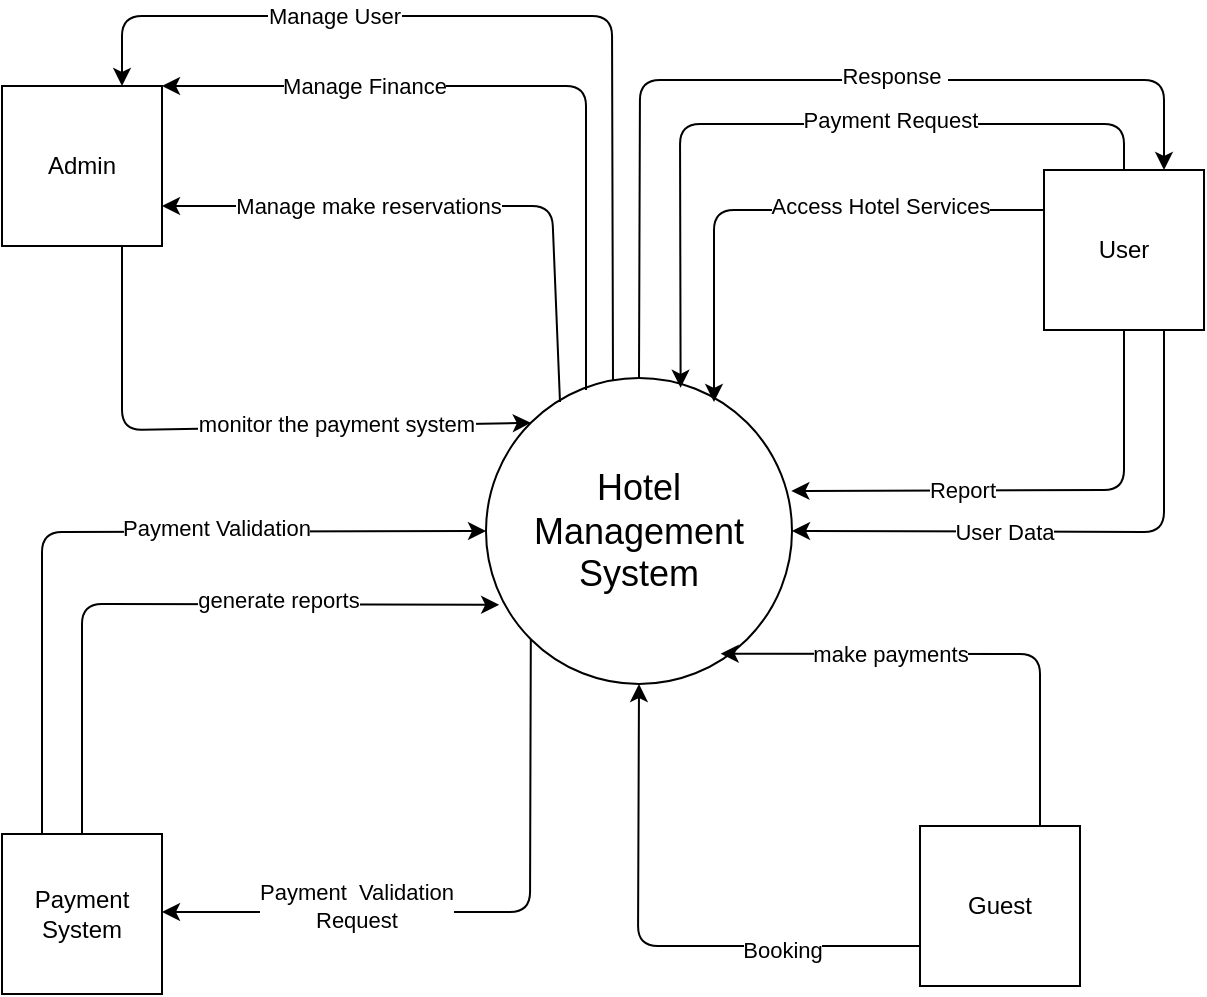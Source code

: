 <mxfile version="21.3.2" type="github">
  <diagram name="Trang-1" id="V4eBONcJAfwWmdp6WctE">
    <mxGraphModel dx="1255" dy="1213" grid="0" gridSize="10" guides="1" tooltips="1" connect="1" arrows="1" fold="1" page="0" pageScale="1" pageWidth="291" pageHeight="413" math="0" shadow="0">
      <root>
        <mxCell id="0" />
        <mxCell id="1" parent="0" />
        <mxCell id="bVfODyI7vAdDTPotImMn-1" value="&lt;font style=&quot;font-size: 18px;&quot;&gt;Hotel Management System&lt;/font&gt;" style="ellipse;whiteSpace=wrap;html=1;aspect=fixed;rounded=1;" vertex="1" parent="1">
          <mxGeometry x="123" y="99" width="153" height="153" as="geometry" />
        </mxCell>
        <mxCell id="bVfODyI7vAdDTPotImMn-13" value="" style="endArrow=classic;html=1;rounded=1;exitX=0.5;exitY=0;exitDx=0;exitDy=0;entryX=0.75;entryY=0;entryDx=0;entryDy=0;" edge="1" parent="1" source="bVfODyI7vAdDTPotImMn-1" target="bVfODyI7vAdDTPotImMn-21">
          <mxGeometry relative="1" as="geometry">
            <mxPoint x="205" y="79" as="sourcePoint" />
            <mxPoint x="422" y="-2" as="targetPoint" />
            <Array as="points">
              <mxPoint x="200" y="-50" />
              <mxPoint x="462" y="-50" />
            </Array>
          </mxGeometry>
        </mxCell>
        <mxCell id="bVfODyI7vAdDTPotImMn-14" value="Response&amp;nbsp;" style="edgeLabel;resizable=0;html=1;align=center;verticalAlign=middle;rounded=1;" connectable="0" vertex="1" parent="bVfODyI7vAdDTPotImMn-13">
          <mxGeometry relative="1" as="geometry">
            <mxPoint x="48" y="-2" as="offset" />
          </mxGeometry>
        </mxCell>
        <mxCell id="bVfODyI7vAdDTPotImMn-19" value="" style="endArrow=classic;html=1;rounded=1;exitX=0.5;exitY=0;exitDx=0;exitDy=0;entryX=0.636;entryY=0.032;entryDx=0;entryDy=0;entryPerimeter=0;" edge="1" parent="1" source="bVfODyI7vAdDTPotImMn-21" target="bVfODyI7vAdDTPotImMn-1">
          <mxGeometry relative="1" as="geometry">
            <mxPoint x="210" y="109" as="sourcePoint" />
            <mxPoint x="395" y="16" as="targetPoint" />
            <Array as="points">
              <mxPoint x="442" y="-28" />
              <mxPoint x="220" y="-28" />
            </Array>
          </mxGeometry>
        </mxCell>
        <mxCell id="bVfODyI7vAdDTPotImMn-20" value="Payment Request" style="edgeLabel;resizable=0;html=1;align=center;verticalAlign=middle;rounded=1;" connectable="0" vertex="1" parent="bVfODyI7vAdDTPotImMn-19">
          <mxGeometry relative="1" as="geometry">
            <mxPoint x="48" y="-2" as="offset" />
          </mxGeometry>
        </mxCell>
        <mxCell id="bVfODyI7vAdDTPotImMn-21" value="User" style="whiteSpace=wrap;html=1;aspect=fixed;rounded=0;" vertex="1" parent="1">
          <mxGeometry x="402" y="-5" width="80" height="80" as="geometry" />
        </mxCell>
        <mxCell id="bVfODyI7vAdDTPotImMn-22" value="Admin" style="whiteSpace=wrap;html=1;aspect=fixed;rounded=0;" vertex="1" parent="1">
          <mxGeometry x="-119" y="-47" width="80" height="80" as="geometry" />
        </mxCell>
        <mxCell id="bVfODyI7vAdDTPotImMn-23" value="Payment System" style="whiteSpace=wrap;html=1;aspect=fixed;rounded=0;" vertex="1" parent="1">
          <mxGeometry x="-119" y="327" width="80" height="80" as="geometry" />
        </mxCell>
        <mxCell id="bVfODyI7vAdDTPotImMn-25" value="Guest" style="whiteSpace=wrap;html=1;aspect=fixed;rounded=0;" vertex="1" parent="1">
          <mxGeometry x="340" y="323" width="80" height="80" as="geometry" />
        </mxCell>
        <mxCell id="bVfODyI7vAdDTPotImMn-26" value="" style="endArrow=classic;html=1;rounded=1;entryX=1;entryY=0;entryDx=0;entryDy=0;" edge="1" parent="1" target="bVfODyI7vAdDTPotImMn-22">
          <mxGeometry relative="1" as="geometry">
            <mxPoint x="173" y="105" as="sourcePoint" />
            <mxPoint x="57" y="148" as="targetPoint" />
            <Array as="points">
              <mxPoint x="173" y="-47" />
            </Array>
          </mxGeometry>
        </mxCell>
        <mxCell id="bVfODyI7vAdDTPotImMn-27" value="Manage Finance" style="edgeLabel;resizable=0;html=1;align=center;verticalAlign=middle;rounded=1;" connectable="0" vertex="1" parent="bVfODyI7vAdDTPotImMn-26">
          <mxGeometry relative="1" as="geometry">
            <mxPoint x="-81" as="offset" />
          </mxGeometry>
        </mxCell>
        <mxCell id="bVfODyI7vAdDTPotImMn-28" value="" style="endArrow=classic;html=1;rounded=1;exitX=0.415;exitY=0.007;exitDx=0;exitDy=0;exitPerimeter=0;entryX=0.75;entryY=0;entryDx=0;entryDy=0;" edge="1" parent="1" source="bVfODyI7vAdDTPotImMn-1" target="bVfODyI7vAdDTPotImMn-22">
          <mxGeometry relative="1" as="geometry">
            <mxPoint x="50" y="136" as="sourcePoint" />
            <mxPoint x="-58" y="-78" as="targetPoint" />
            <Array as="points">
              <mxPoint x="186" y="-82" />
              <mxPoint x="-59" y="-82" />
            </Array>
          </mxGeometry>
        </mxCell>
        <mxCell id="bVfODyI7vAdDTPotImMn-29" value="Manage User" style="edgeLabel;resizable=0;html=1;align=center;verticalAlign=middle;rounded=1;" connectable="0" vertex="1" parent="bVfODyI7vAdDTPotImMn-28">
          <mxGeometry relative="1" as="geometry">
            <mxPoint x="-90" as="offset" />
          </mxGeometry>
        </mxCell>
        <mxCell id="bVfODyI7vAdDTPotImMn-30" value="" style="endArrow=classic;html=1;rounded=1;entryX=1;entryY=0.75;entryDx=0;entryDy=0;" edge="1" parent="1" target="bVfODyI7vAdDTPotImMn-22">
          <mxGeometry relative="1" as="geometry">
            <mxPoint x="160" y="111" as="sourcePoint" />
            <mxPoint x="-29" y="-37" as="targetPoint" />
            <Array as="points">
              <mxPoint x="156" y="13" />
            </Array>
          </mxGeometry>
        </mxCell>
        <mxCell id="bVfODyI7vAdDTPotImMn-31" value="Manage make reservations" style="edgeLabel;resizable=0;html=1;align=center;verticalAlign=middle;rounded=1;" connectable="0" vertex="1" parent="bVfODyI7vAdDTPotImMn-30">
          <mxGeometry relative="1" as="geometry">
            <mxPoint x="-44" as="offset" />
          </mxGeometry>
        </mxCell>
        <mxCell id="bVfODyI7vAdDTPotImMn-32" value="" style="endArrow=classic;html=1;rounded=1;entryX=0;entryY=0;entryDx=0;entryDy=0;exitX=0.75;exitY=1;exitDx=0;exitDy=0;" edge="1" parent="1" source="bVfODyI7vAdDTPotImMn-22" target="bVfODyI7vAdDTPotImMn-1">
          <mxGeometry relative="1" as="geometry">
            <mxPoint x="170" y="121" as="sourcePoint" />
            <mxPoint x="-29" y="3" as="targetPoint" />
            <Array as="points">
              <mxPoint x="-59" y="125" />
            </Array>
          </mxGeometry>
        </mxCell>
        <mxCell id="bVfODyI7vAdDTPotImMn-33" value="monitor the payment system" style="edgeLabel;resizable=0;html=1;align=center;verticalAlign=middle;rounded=1;" connectable="0" vertex="1" parent="bVfODyI7vAdDTPotImMn-32">
          <mxGeometry relative="1" as="geometry">
            <mxPoint x="51" y="-2" as="offset" />
          </mxGeometry>
        </mxCell>
        <mxCell id="bVfODyI7vAdDTPotImMn-34" value="" style="endArrow=classic;html=1;rounded=1;exitX=0;exitY=0.25;exitDx=0;exitDy=0;" edge="1" parent="1" source="bVfODyI7vAdDTPotImMn-21">
          <mxGeometry relative="1" as="geometry">
            <mxPoint x="416" y="14" as="sourcePoint" />
            <mxPoint x="237" y="111" as="targetPoint" />
            <Array as="points">
              <mxPoint x="237" y="15" />
            </Array>
          </mxGeometry>
        </mxCell>
        <mxCell id="bVfODyI7vAdDTPotImMn-35" value="Access Hotel Services" style="edgeLabel;resizable=0;html=1;align=center;verticalAlign=middle;rounded=1;" connectable="0" vertex="1" parent="bVfODyI7vAdDTPotImMn-34">
          <mxGeometry relative="1" as="geometry">
            <mxPoint x="48" y="-2" as="offset" />
          </mxGeometry>
        </mxCell>
        <mxCell id="bVfODyI7vAdDTPotImMn-39" value="" style="endArrow=classic;html=1;rounded=1;entryX=0.998;entryY=0.369;entryDx=0;entryDy=0;entryPerimeter=0;exitX=0.5;exitY=1;exitDx=0;exitDy=0;" edge="1" parent="1" source="bVfODyI7vAdDTPotImMn-21" target="bVfODyI7vAdDTPotImMn-1">
          <mxGeometry relative="1" as="geometry">
            <mxPoint x="436" y="99" as="sourcePoint" />
            <mxPoint x="285" y="195" as="targetPoint" />
            <Array as="points">
              <mxPoint x="442" y="155" />
            </Array>
          </mxGeometry>
        </mxCell>
        <mxCell id="bVfODyI7vAdDTPotImMn-40" value="Report" style="edgeLabel;resizable=0;html=1;align=center;verticalAlign=middle;rounded=1;" connectable="0" vertex="1" parent="bVfODyI7vAdDTPotImMn-39">
          <mxGeometry relative="1" as="geometry">
            <mxPoint x="-38" as="offset" />
          </mxGeometry>
        </mxCell>
        <mxCell id="bVfODyI7vAdDTPotImMn-41" value="" style="endArrow=classic;html=1;rounded=1;entryX=1;entryY=0.5;entryDx=0;entryDy=0;exitX=0.75;exitY=1;exitDx=0;exitDy=0;" edge="1" parent="1" source="bVfODyI7vAdDTPotImMn-21" target="bVfODyI7vAdDTPotImMn-1">
          <mxGeometry relative="1" as="geometry">
            <mxPoint x="451" y="94" as="sourcePoint" />
            <mxPoint x="285" y="200" as="targetPoint" />
            <Array as="points">
              <mxPoint x="462" y="176" />
            </Array>
          </mxGeometry>
        </mxCell>
        <mxCell id="bVfODyI7vAdDTPotImMn-42" value="User Data" style="edgeLabel;resizable=0;html=1;align=center;verticalAlign=middle;rounded=1;" connectable="0" vertex="1" parent="bVfODyI7vAdDTPotImMn-41">
          <mxGeometry relative="1" as="geometry">
            <mxPoint x="-38" as="offset" />
          </mxGeometry>
        </mxCell>
        <mxCell id="bVfODyI7vAdDTPotImMn-43" value="" style="endArrow=classic;html=1;rounded=1;entryX=0;entryY=0.5;entryDx=0;entryDy=0;exitX=0.25;exitY=0;exitDx=0;exitDy=0;" edge="1" parent="1" source="bVfODyI7vAdDTPotImMn-23" target="bVfODyI7vAdDTPotImMn-1">
          <mxGeometry relative="1" as="geometry">
            <mxPoint x="-66" y="217" as="sourcePoint" />
            <mxPoint x="138" y="305" as="targetPoint" />
            <Array as="points">
              <mxPoint x="-99" y="176" />
            </Array>
          </mxGeometry>
        </mxCell>
        <mxCell id="bVfODyI7vAdDTPotImMn-44" value="Payment Validation" style="edgeLabel;resizable=0;html=1;align=center;verticalAlign=middle;rounded=1;" connectable="0" vertex="1" parent="bVfODyI7vAdDTPotImMn-43">
          <mxGeometry relative="1" as="geometry">
            <mxPoint x="51" y="-2" as="offset" />
          </mxGeometry>
        </mxCell>
        <mxCell id="bVfODyI7vAdDTPotImMn-45" value="" style="endArrow=classic;html=1;rounded=1;entryX=1;entryY=0.5;entryDx=0;entryDy=0;exitX=0;exitY=1;exitDx=0;exitDy=0;" edge="1" parent="1" source="bVfODyI7vAdDTPotImMn-1">
          <mxGeometry relative="1" as="geometry">
            <mxPoint x="160" y="484" as="sourcePoint" />
            <mxPoint x="-39" y="366" as="targetPoint" />
            <Array as="points">
              <mxPoint x="145" y="366" />
            </Array>
          </mxGeometry>
        </mxCell>
        <mxCell id="bVfODyI7vAdDTPotImMn-46" value="Payment&amp;nbsp; Validation&lt;br&gt;Request" style="edgeLabel;resizable=0;html=1;align=center;verticalAlign=middle;rounded=1;" connectable="0" vertex="1" parent="bVfODyI7vAdDTPotImMn-45">
          <mxGeometry relative="1" as="geometry">
            <mxPoint x="-64" y="-3" as="offset" />
          </mxGeometry>
        </mxCell>
        <mxCell id="bVfODyI7vAdDTPotImMn-47" value="" style="endArrow=classic;html=1;rounded=1;entryX=0.767;entryY=0.901;entryDx=0;entryDy=0;exitX=0.75;exitY=0;exitDx=0;exitDy=0;entryPerimeter=0;" edge="1" parent="1" source="bVfODyI7vAdDTPotImMn-25" target="bVfODyI7vAdDTPotImMn-1">
          <mxGeometry relative="1" as="geometry">
            <mxPoint x="434" y="139" as="sourcePoint" />
            <mxPoint x="248" y="240" as="targetPoint" />
            <Array as="points">
              <mxPoint x="400" y="237" />
            </Array>
          </mxGeometry>
        </mxCell>
        <mxCell id="bVfODyI7vAdDTPotImMn-48" value="make payments" style="edgeLabel;resizable=0;html=1;align=center;verticalAlign=middle;rounded=1;" connectable="0" vertex="1" parent="bVfODyI7vAdDTPotImMn-47">
          <mxGeometry relative="1" as="geometry">
            <mxPoint x="-38" as="offset" />
          </mxGeometry>
        </mxCell>
        <mxCell id="bVfODyI7vAdDTPotImMn-49" value="" style="endArrow=classic;html=1;rounded=1;entryX=0.5;entryY=1;entryDx=0;entryDy=0;exitX=0;exitY=0.75;exitDx=0;exitDy=0;" edge="1" parent="1" source="bVfODyI7vAdDTPotImMn-25" target="bVfODyI7vAdDTPotImMn-1">
          <mxGeometry relative="1" as="geometry">
            <mxPoint x="360" y="323" as="sourcePoint" />
            <mxPoint x="174" y="424" as="targetPoint" />
            <Array as="points">
              <mxPoint x="199" y="383" />
            </Array>
          </mxGeometry>
        </mxCell>
        <mxCell id="bVfODyI7vAdDTPotImMn-50" value="Booking" style="edgeLabel;resizable=0;html=1;align=center;verticalAlign=middle;rounded=1;" connectable="0" vertex="1" parent="bVfODyI7vAdDTPotImMn-49">
          <mxGeometry relative="1" as="geometry">
            <mxPoint x="67" y="2" as="offset" />
          </mxGeometry>
        </mxCell>
        <mxCell id="bVfODyI7vAdDTPotImMn-53" value="" style="endArrow=classic;html=1;rounded=1;entryX=0.043;entryY=0.741;entryDx=0;entryDy=0;exitX=0.5;exitY=0;exitDx=0;exitDy=0;entryPerimeter=0;" edge="1" parent="1" source="bVfODyI7vAdDTPotImMn-23" target="bVfODyI7vAdDTPotImMn-1">
          <mxGeometry relative="1" as="geometry">
            <mxPoint x="-89" y="337" as="sourcePoint" />
            <mxPoint x="133" y="186" as="targetPoint" />
            <Array as="points">
              <mxPoint x="-79" y="212" />
            </Array>
          </mxGeometry>
        </mxCell>
        <mxCell id="bVfODyI7vAdDTPotImMn-54" value="generate reports" style="edgeLabel;resizable=0;html=1;align=center;verticalAlign=middle;rounded=1;" connectable="0" vertex="1" parent="bVfODyI7vAdDTPotImMn-53">
          <mxGeometry relative="1" as="geometry">
            <mxPoint x="51" y="-2" as="offset" />
          </mxGeometry>
        </mxCell>
      </root>
    </mxGraphModel>
  </diagram>
</mxfile>
